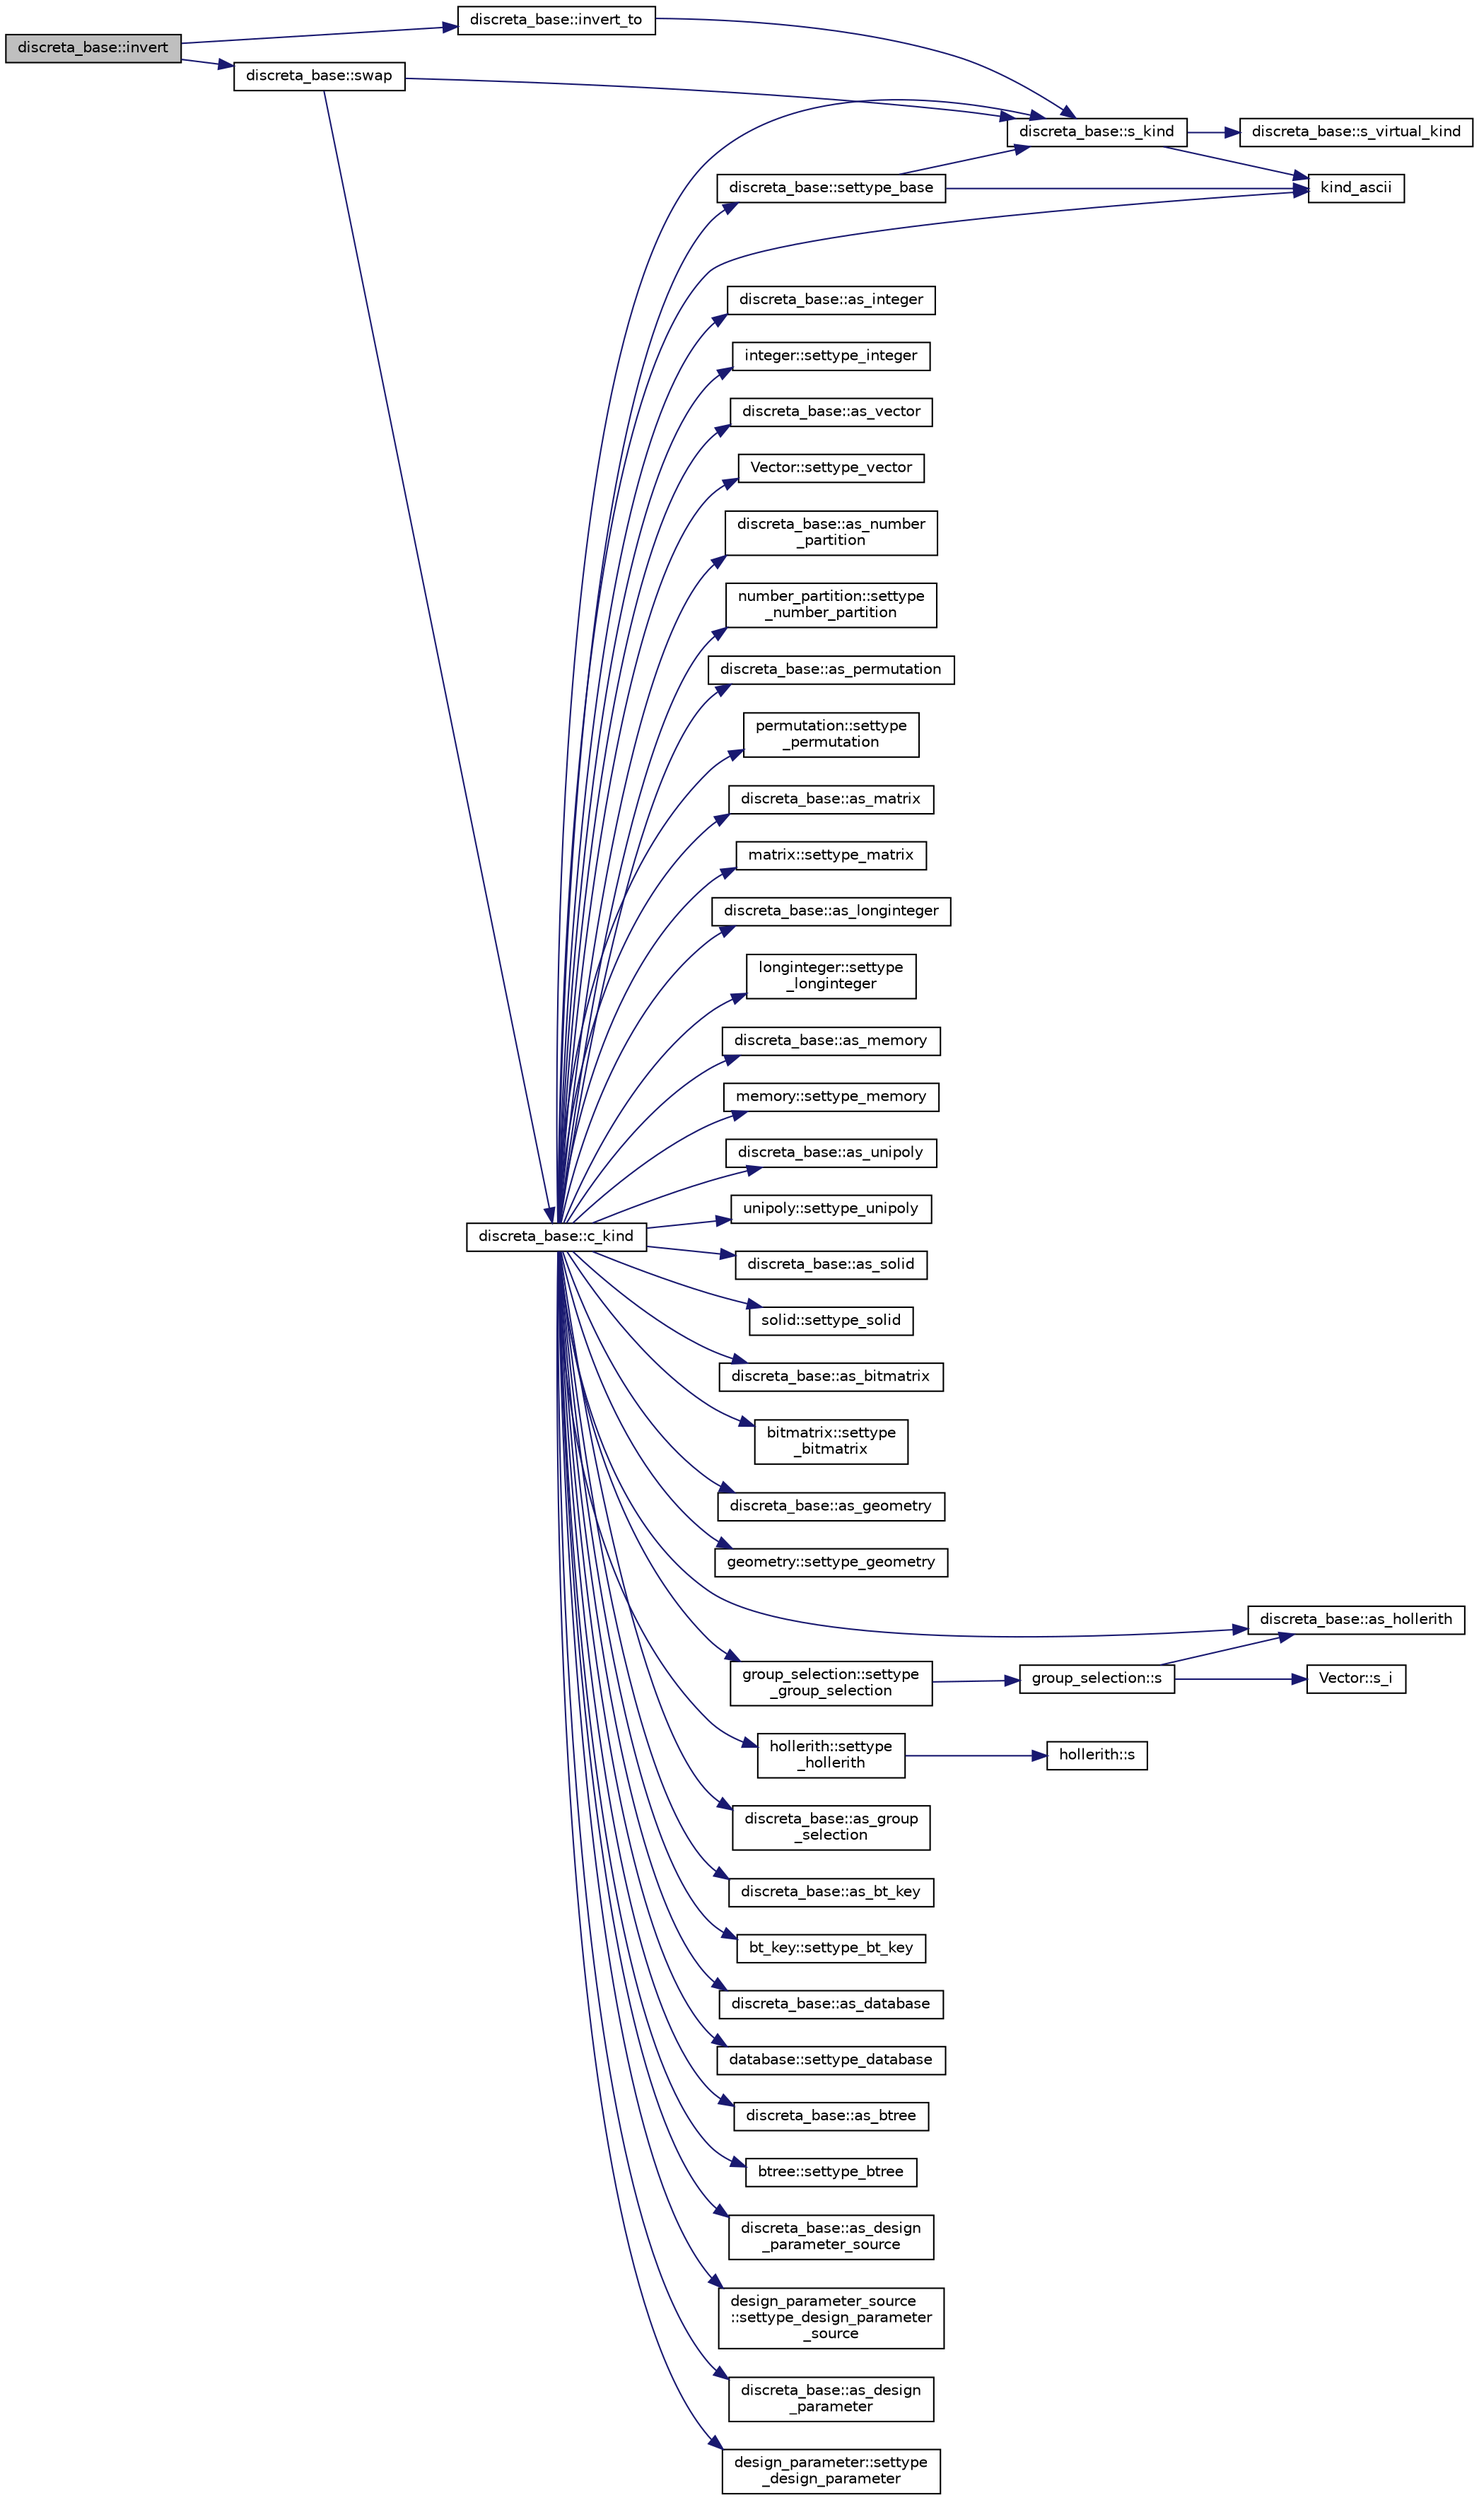 digraph "discreta_base::invert"
{
  edge [fontname="Helvetica",fontsize="10",labelfontname="Helvetica",labelfontsize="10"];
  node [fontname="Helvetica",fontsize="10",shape=record];
  rankdir="LR";
  Node13655 [label="discreta_base::invert",height=0.2,width=0.4,color="black", fillcolor="grey75", style="filled", fontcolor="black"];
  Node13655 -> Node13656 [color="midnightblue",fontsize="10",style="solid",fontname="Helvetica"];
  Node13656 [label="discreta_base::invert_to",height=0.2,width=0.4,color="black", fillcolor="white", style="filled",URL="$d7/d71/classdiscreta__base.html#a874a5ffb467f3896604a3c9bdf0cca50"];
  Node13656 -> Node13657 [color="midnightblue",fontsize="10",style="solid",fontname="Helvetica"];
  Node13657 [label="discreta_base::s_kind",height=0.2,width=0.4,color="black", fillcolor="white", style="filled",URL="$d7/d71/classdiscreta__base.html#a8a830025c74adbbc3362418a7c2ba157"];
  Node13657 -> Node13658 [color="midnightblue",fontsize="10",style="solid",fontname="Helvetica"];
  Node13658 [label="discreta_base::s_virtual_kind",height=0.2,width=0.4,color="black", fillcolor="white", style="filled",URL="$d7/d71/classdiscreta__base.html#a52778a6d6943a468be083d0785d418fb"];
  Node13657 -> Node13659 [color="midnightblue",fontsize="10",style="solid",fontname="Helvetica"];
  Node13659 [label="kind_ascii",height=0.2,width=0.4,color="black", fillcolor="white", style="filled",URL="$d9/d60/discreta_8h.html#ad0ce825a9f29bc6cec27e1b64cfe27bf"];
  Node13655 -> Node13660 [color="midnightblue",fontsize="10",style="solid",fontname="Helvetica"];
  Node13660 [label="discreta_base::swap",height=0.2,width=0.4,color="black", fillcolor="white", style="filled",URL="$d7/d71/classdiscreta__base.html#a2e8acbb9d3476675dac5b6a583b0293e"];
  Node13660 -> Node13657 [color="midnightblue",fontsize="10",style="solid",fontname="Helvetica"];
  Node13660 -> Node13661 [color="midnightblue",fontsize="10",style="solid",fontname="Helvetica"];
  Node13661 [label="discreta_base::c_kind",height=0.2,width=0.4,color="black", fillcolor="white", style="filled",URL="$d7/d71/classdiscreta__base.html#adc2ff61589c2d083688e7a43f333cb62"];
  Node13661 -> Node13662 [color="midnightblue",fontsize="10",style="solid",fontname="Helvetica"];
  Node13662 [label="discreta_base::settype_base",height=0.2,width=0.4,color="black", fillcolor="white", style="filled",URL="$d7/d71/classdiscreta__base.html#a4f42899a89447d1c3993ea07c38f8ad4"];
  Node13662 -> Node13657 [color="midnightblue",fontsize="10",style="solid",fontname="Helvetica"];
  Node13662 -> Node13659 [color="midnightblue",fontsize="10",style="solid",fontname="Helvetica"];
  Node13661 -> Node13663 [color="midnightblue",fontsize="10",style="solid",fontname="Helvetica"];
  Node13663 [label="discreta_base::as_integer",height=0.2,width=0.4,color="black", fillcolor="white", style="filled",URL="$d7/d71/classdiscreta__base.html#a00d7691eaf874fd283d942692fe8dd26"];
  Node13661 -> Node13664 [color="midnightblue",fontsize="10",style="solid",fontname="Helvetica"];
  Node13664 [label="integer::settype_integer",height=0.2,width=0.4,color="black", fillcolor="white", style="filled",URL="$d0/de5/classinteger.html#a6265c65ef311229acd513d748faba796"];
  Node13661 -> Node13665 [color="midnightblue",fontsize="10",style="solid",fontname="Helvetica"];
  Node13665 [label="discreta_base::as_vector",height=0.2,width=0.4,color="black", fillcolor="white", style="filled",URL="$d7/d71/classdiscreta__base.html#a7bdd6cae39c380b128ee9e17e42cf020"];
  Node13661 -> Node13666 [color="midnightblue",fontsize="10",style="solid",fontname="Helvetica"];
  Node13666 [label="Vector::settype_vector",height=0.2,width=0.4,color="black", fillcolor="white", style="filled",URL="$d5/db2/class_vector.html#a34e0d00b18c051f23904a8429fa6c8b4"];
  Node13661 -> Node13667 [color="midnightblue",fontsize="10",style="solid",fontname="Helvetica"];
  Node13667 [label="discreta_base::as_number\l_partition",height=0.2,width=0.4,color="black", fillcolor="white", style="filled",URL="$d7/d71/classdiscreta__base.html#a307aa09de0e925d46697707968ffab00"];
  Node13661 -> Node13668 [color="midnightblue",fontsize="10",style="solid",fontname="Helvetica"];
  Node13668 [label="number_partition::settype\l_number_partition",height=0.2,width=0.4,color="black", fillcolor="white", style="filled",URL="$df/d50/classnumber__partition.html#a3aaec1b557758f643ffc8555bbc358be"];
  Node13661 -> Node13669 [color="midnightblue",fontsize="10",style="solid",fontname="Helvetica"];
  Node13669 [label="discreta_base::as_permutation",height=0.2,width=0.4,color="black", fillcolor="white", style="filled",URL="$d7/d71/classdiscreta__base.html#aa4e72f36a82984239b12ae831e131098"];
  Node13661 -> Node13670 [color="midnightblue",fontsize="10",style="solid",fontname="Helvetica"];
  Node13670 [label="permutation::settype\l_permutation",height=0.2,width=0.4,color="black", fillcolor="white", style="filled",URL="$d0/d08/classpermutation.html#af1eea29f86195cede9562e444664c28c"];
  Node13661 -> Node13671 [color="midnightblue",fontsize="10",style="solid",fontname="Helvetica"];
  Node13671 [label="discreta_base::as_matrix",height=0.2,width=0.4,color="black", fillcolor="white", style="filled",URL="$d7/d71/classdiscreta__base.html#ae4d7f56d917a4707b838fbffde6467ff"];
  Node13661 -> Node13672 [color="midnightblue",fontsize="10",style="solid",fontname="Helvetica"];
  Node13672 [label="matrix::settype_matrix",height=0.2,width=0.4,color="black", fillcolor="white", style="filled",URL="$d1/d8d/classmatrix.html#a1780283a64a789e4084d792683d276bb"];
  Node13661 -> Node13673 [color="midnightblue",fontsize="10",style="solid",fontname="Helvetica"];
  Node13673 [label="discreta_base::as_longinteger",height=0.2,width=0.4,color="black", fillcolor="white", style="filled",URL="$d7/d71/classdiscreta__base.html#a20a094639eb711b10c8694c51937f7cd"];
  Node13661 -> Node13674 [color="midnightblue",fontsize="10",style="solid",fontname="Helvetica"];
  Node13674 [label="longinteger::settype\l_longinteger",height=0.2,width=0.4,color="black", fillcolor="white", style="filled",URL="$d3/d71/classlonginteger.html#ae5f811ece8df31b9ff114368a18e1dc5"];
  Node13661 -> Node13675 [color="midnightblue",fontsize="10",style="solid",fontname="Helvetica"];
  Node13675 [label="discreta_base::as_memory",height=0.2,width=0.4,color="black", fillcolor="white", style="filled",URL="$d7/d71/classdiscreta__base.html#ad94b2d7dce0cd4fa22db57f6e79c4bd2"];
  Node13661 -> Node13676 [color="midnightblue",fontsize="10",style="solid",fontname="Helvetica"];
  Node13676 [label="memory::settype_memory",height=0.2,width=0.4,color="black", fillcolor="white", style="filled",URL="$d8/d99/classmemory.html#a33aae277f9b8fe36b02e9d5da895451b"];
  Node13661 -> Node13677 [color="midnightblue",fontsize="10",style="solid",fontname="Helvetica"];
  Node13677 [label="discreta_base::as_unipoly",height=0.2,width=0.4,color="black", fillcolor="white", style="filled",URL="$d7/d71/classdiscreta__base.html#ad50d8027f039fe5c2478cddb243adc9d"];
  Node13661 -> Node13678 [color="midnightblue",fontsize="10",style="solid",fontname="Helvetica"];
  Node13678 [label="unipoly::settype_unipoly",height=0.2,width=0.4,color="black", fillcolor="white", style="filled",URL="$d1/d89/classunipoly.html#a8db854fcc85c5e1150b1f1b1c005c95b"];
  Node13661 -> Node13679 [color="midnightblue",fontsize="10",style="solid",fontname="Helvetica"];
  Node13679 [label="discreta_base::as_solid",height=0.2,width=0.4,color="black", fillcolor="white", style="filled",URL="$d7/d71/classdiscreta__base.html#a1fc5f2b85ec97ab0a69dd64903c970a5"];
  Node13661 -> Node13680 [color="midnightblue",fontsize="10",style="solid",fontname="Helvetica"];
  Node13680 [label="solid::settype_solid",height=0.2,width=0.4,color="black", fillcolor="white", style="filled",URL="$d8/def/classsolid.html#a775bd4821f75a8aee4ea3d4335ff90e0"];
  Node13661 -> Node13681 [color="midnightblue",fontsize="10",style="solid",fontname="Helvetica"];
  Node13681 [label="discreta_base::as_bitmatrix",height=0.2,width=0.4,color="black", fillcolor="white", style="filled",URL="$d7/d71/classdiscreta__base.html#a071ad54ea8ef6c9d1d15f532e5a76df6"];
  Node13661 -> Node13682 [color="midnightblue",fontsize="10",style="solid",fontname="Helvetica"];
  Node13682 [label="bitmatrix::settype\l_bitmatrix",height=0.2,width=0.4,color="black", fillcolor="white", style="filled",URL="$de/dc8/classbitmatrix.html#acb571d947f9526665ebbdc0ce3e2a973"];
  Node13661 -> Node13683 [color="midnightblue",fontsize="10",style="solid",fontname="Helvetica"];
  Node13683 [label="discreta_base::as_geometry",height=0.2,width=0.4,color="black", fillcolor="white", style="filled",URL="$d7/d71/classdiscreta__base.html#a38fc7b4cdd830703e9d87354b79bc5c8"];
  Node13661 -> Node13684 [color="midnightblue",fontsize="10",style="solid",fontname="Helvetica"];
  Node13684 [label="geometry::settype_geometry",height=0.2,width=0.4,color="black", fillcolor="white", style="filled",URL="$da/d44/classgeometry.html#ab4a336baba6a3f56f5ffa053a5be5ba7"];
  Node13661 -> Node13685 [color="midnightblue",fontsize="10",style="solid",fontname="Helvetica"];
  Node13685 [label="discreta_base::as_hollerith",height=0.2,width=0.4,color="black", fillcolor="white", style="filled",URL="$d7/d71/classdiscreta__base.html#a3e66f82711f314710107e2f29e589690"];
  Node13661 -> Node13686 [color="midnightblue",fontsize="10",style="solid",fontname="Helvetica"];
  Node13686 [label="hollerith::settype\l_hollerith",height=0.2,width=0.4,color="black", fillcolor="white", style="filled",URL="$d8/d99/classhollerith.html#a23bbd4acfc88a0e90f1245f243f51f76"];
  Node13686 -> Node13687 [color="midnightblue",fontsize="10",style="solid",fontname="Helvetica"];
  Node13687 [label="hollerith::s",height=0.2,width=0.4,color="black", fillcolor="white", style="filled",URL="$d8/d99/classhollerith.html#af61fce2d06f211b25fe3838e4dfee77a"];
  Node13661 -> Node13688 [color="midnightblue",fontsize="10",style="solid",fontname="Helvetica"];
  Node13688 [label="discreta_base::as_group\l_selection",height=0.2,width=0.4,color="black", fillcolor="white", style="filled",URL="$d7/d71/classdiscreta__base.html#aae1bac4883c567718bef9fb610abbdc8"];
  Node13661 -> Node13689 [color="midnightblue",fontsize="10",style="solid",fontname="Helvetica"];
  Node13689 [label="group_selection::settype\l_group_selection",height=0.2,width=0.4,color="black", fillcolor="white", style="filled",URL="$d6/db0/classgroup__selection.html#a015ed73b7b8d784bedd4d11ac1fc0ec1"];
  Node13689 -> Node13690 [color="midnightblue",fontsize="10",style="solid",fontname="Helvetica"];
  Node13690 [label="group_selection::s",height=0.2,width=0.4,color="black", fillcolor="white", style="filled",URL="$d6/db0/classgroup__selection.html#a686cb0c6a3a040796b112b8007ea8223"];
  Node13690 -> Node13691 [color="midnightblue",fontsize="10",style="solid",fontname="Helvetica"];
  Node13691 [label="Vector::s_i",height=0.2,width=0.4,color="black", fillcolor="white", style="filled",URL="$d5/db2/class_vector.html#a1c4fe1752523df8119f70dd550244871"];
  Node13690 -> Node13685 [color="midnightblue",fontsize="10",style="solid",fontname="Helvetica"];
  Node13661 -> Node13692 [color="midnightblue",fontsize="10",style="solid",fontname="Helvetica"];
  Node13692 [label="discreta_base::as_bt_key",height=0.2,width=0.4,color="black", fillcolor="white", style="filled",URL="$d7/d71/classdiscreta__base.html#a2734c6e08dca17cf6588bd5064ec1b9f"];
  Node13661 -> Node13693 [color="midnightblue",fontsize="10",style="solid",fontname="Helvetica"];
  Node13693 [label="bt_key::settype_bt_key",height=0.2,width=0.4,color="black", fillcolor="white", style="filled",URL="$d1/de5/classbt__key.html#a352bb10beb7c789d8d29373035824800"];
  Node13661 -> Node13694 [color="midnightblue",fontsize="10",style="solid",fontname="Helvetica"];
  Node13694 [label="discreta_base::as_database",height=0.2,width=0.4,color="black", fillcolor="white", style="filled",URL="$d7/d71/classdiscreta__base.html#ab055d39d58210a2b03ba3d33703b09a9"];
  Node13661 -> Node13695 [color="midnightblue",fontsize="10",style="solid",fontname="Helvetica"];
  Node13695 [label="database::settype_database",height=0.2,width=0.4,color="black", fillcolor="white", style="filled",URL="$db/d72/classdatabase.html#a014639aa001462e480eb1f3984839b72"];
  Node13661 -> Node13696 [color="midnightblue",fontsize="10",style="solid",fontname="Helvetica"];
  Node13696 [label="discreta_base::as_btree",height=0.2,width=0.4,color="black", fillcolor="white", style="filled",URL="$d7/d71/classdiscreta__base.html#a78e76674cef2ec113c17989c11288778"];
  Node13661 -> Node13697 [color="midnightblue",fontsize="10",style="solid",fontname="Helvetica"];
  Node13697 [label="btree::settype_btree",height=0.2,width=0.4,color="black", fillcolor="white", style="filled",URL="$dd/db0/classbtree.html#a5a1b9773c848908a6050cc733d2d9780"];
  Node13661 -> Node13698 [color="midnightblue",fontsize="10",style="solid",fontname="Helvetica"];
  Node13698 [label="discreta_base::as_design\l_parameter_source",height=0.2,width=0.4,color="black", fillcolor="white", style="filled",URL="$d7/d71/classdiscreta__base.html#a59cbf837c6582ded5bc586265d13d81a"];
  Node13661 -> Node13699 [color="midnightblue",fontsize="10",style="solid",fontname="Helvetica"];
  Node13699 [label="design_parameter_source\l::settype_design_parameter\l_source",height=0.2,width=0.4,color="black", fillcolor="white", style="filled",URL="$df/d4b/classdesign__parameter__source.html#a3af3b851df87bd1661fb9c9ce18822c8"];
  Node13661 -> Node13700 [color="midnightblue",fontsize="10",style="solid",fontname="Helvetica"];
  Node13700 [label="discreta_base::as_design\l_parameter",height=0.2,width=0.4,color="black", fillcolor="white", style="filled",URL="$d7/d71/classdiscreta__base.html#aab24ff38ea1c5471ab3de42e014d0f2a"];
  Node13661 -> Node13701 [color="midnightblue",fontsize="10",style="solid",fontname="Helvetica"];
  Node13701 [label="design_parameter::settype\l_design_parameter",height=0.2,width=0.4,color="black", fillcolor="white", style="filled",URL="$da/d94/classdesign__parameter.html#a8b19d277f2b7d09c2531a527dfc0359e"];
  Node13661 -> Node13659 [color="midnightblue",fontsize="10",style="solid",fontname="Helvetica"];
  Node13661 -> Node13657 [color="midnightblue",fontsize="10",style="solid",fontname="Helvetica"];
}
